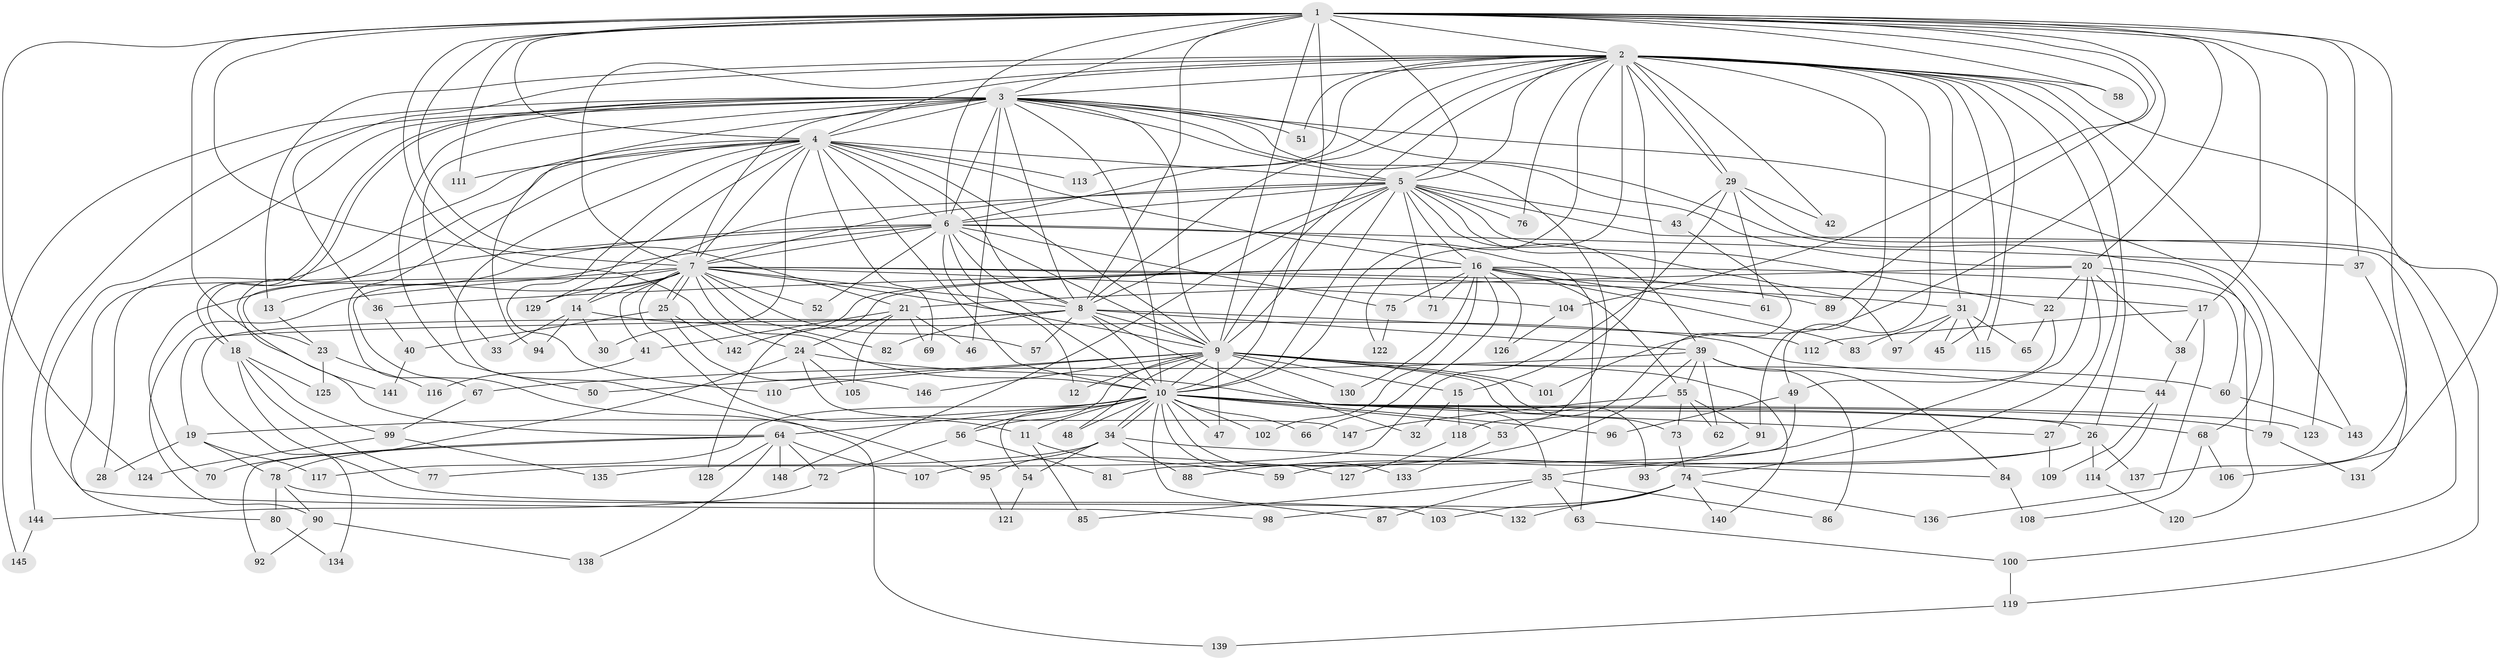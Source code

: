 // Generated by graph-tools (version 1.1) at 2025/34/03/09/25 02:34:51]
// undirected, 148 vertices, 321 edges
graph export_dot {
graph [start="1"]
  node [color=gray90,style=filled];
  1;
  2;
  3;
  4;
  5;
  6;
  7;
  8;
  9;
  10;
  11;
  12;
  13;
  14;
  15;
  16;
  17;
  18;
  19;
  20;
  21;
  22;
  23;
  24;
  25;
  26;
  27;
  28;
  29;
  30;
  31;
  32;
  33;
  34;
  35;
  36;
  37;
  38;
  39;
  40;
  41;
  42;
  43;
  44;
  45;
  46;
  47;
  48;
  49;
  50;
  51;
  52;
  53;
  54;
  55;
  56;
  57;
  58;
  59;
  60;
  61;
  62;
  63;
  64;
  65;
  66;
  67;
  68;
  69;
  70;
  71;
  72;
  73;
  74;
  75;
  76;
  77;
  78;
  79;
  80;
  81;
  82;
  83;
  84;
  85;
  86;
  87;
  88;
  89;
  90;
  91;
  92;
  93;
  94;
  95;
  96;
  97;
  98;
  99;
  100;
  101;
  102;
  103;
  104;
  105;
  106;
  107;
  108;
  109;
  110;
  111;
  112;
  113;
  114;
  115;
  116;
  117;
  118;
  119;
  120;
  121;
  122;
  123;
  124;
  125;
  126;
  127;
  128;
  129;
  130;
  131;
  132;
  133;
  134;
  135;
  136;
  137;
  138;
  139;
  140;
  141;
  142;
  143;
  144;
  145;
  146;
  147;
  148;
  1 -- 2;
  1 -- 3;
  1 -- 4;
  1 -- 5;
  1 -- 6;
  1 -- 7;
  1 -- 8;
  1 -- 9;
  1 -- 10;
  1 -- 17;
  1 -- 20;
  1 -- 21;
  1 -- 24;
  1 -- 37;
  1 -- 58;
  1 -- 89;
  1 -- 101;
  1 -- 104;
  1 -- 111;
  1 -- 123;
  1 -- 124;
  1 -- 137;
  1 -- 141;
  2 -- 3;
  2 -- 4;
  2 -- 5;
  2 -- 6;
  2 -- 7;
  2 -- 8;
  2 -- 9;
  2 -- 10;
  2 -- 13;
  2 -- 15;
  2 -- 26;
  2 -- 27;
  2 -- 29;
  2 -- 29;
  2 -- 31;
  2 -- 36;
  2 -- 42;
  2 -- 45;
  2 -- 49;
  2 -- 51;
  2 -- 58;
  2 -- 76;
  2 -- 91;
  2 -- 106;
  2 -- 113;
  2 -- 115;
  2 -- 122;
  2 -- 143;
  3 -- 4;
  3 -- 5;
  3 -- 6;
  3 -- 7;
  3 -- 8;
  3 -- 9;
  3 -- 10;
  3 -- 18;
  3 -- 18;
  3 -- 20;
  3 -- 33;
  3 -- 46;
  3 -- 50;
  3 -- 51;
  3 -- 68;
  3 -- 79;
  3 -- 94;
  3 -- 98;
  3 -- 118;
  3 -- 144;
  3 -- 145;
  4 -- 5;
  4 -- 6;
  4 -- 7;
  4 -- 8;
  4 -- 9;
  4 -- 10;
  4 -- 16;
  4 -- 30;
  4 -- 64;
  4 -- 67;
  4 -- 69;
  4 -- 80;
  4 -- 110;
  4 -- 111;
  4 -- 113;
  4 -- 129;
  4 -- 139;
  5 -- 6;
  5 -- 7;
  5 -- 8;
  5 -- 9;
  5 -- 10;
  5 -- 14;
  5 -- 16;
  5 -- 22;
  5 -- 39;
  5 -- 43;
  5 -- 71;
  5 -- 76;
  5 -- 97;
  5 -- 100;
  5 -- 148;
  6 -- 7;
  6 -- 8;
  6 -- 9;
  6 -- 10;
  6 -- 12;
  6 -- 23;
  6 -- 28;
  6 -- 37;
  6 -- 52;
  6 -- 63;
  6 -- 70;
  6 -- 75;
  7 -- 8;
  7 -- 9;
  7 -- 10;
  7 -- 11;
  7 -- 13;
  7 -- 14;
  7 -- 17;
  7 -- 25;
  7 -- 25;
  7 -- 31;
  7 -- 41;
  7 -- 52;
  7 -- 57;
  7 -- 82;
  7 -- 90;
  7 -- 95;
  7 -- 104;
  7 -- 129;
  8 -- 9;
  8 -- 10;
  8 -- 19;
  8 -- 32;
  8 -- 39;
  8 -- 57;
  8 -- 82;
  8 -- 112;
  8 -- 134;
  9 -- 10;
  9 -- 12;
  9 -- 15;
  9 -- 47;
  9 -- 48;
  9 -- 50;
  9 -- 56;
  9 -- 60;
  9 -- 73;
  9 -- 93;
  9 -- 101;
  9 -- 110;
  9 -- 130;
  9 -- 140;
  9 -- 146;
  10 -- 11;
  10 -- 19;
  10 -- 26;
  10 -- 27;
  10 -- 34;
  10 -- 34;
  10 -- 47;
  10 -- 48;
  10 -- 53;
  10 -- 54;
  10 -- 56;
  10 -- 64;
  10 -- 66;
  10 -- 68;
  10 -- 79;
  10 -- 87;
  10 -- 96;
  10 -- 102;
  10 -- 117;
  10 -- 123;
  10 -- 127;
  10 -- 133;
  11 -- 59;
  11 -- 85;
  13 -- 23;
  14 -- 30;
  14 -- 33;
  14 -- 44;
  14 -- 94;
  15 -- 32;
  15 -- 118;
  16 -- 36;
  16 -- 55;
  16 -- 60;
  16 -- 61;
  16 -- 66;
  16 -- 71;
  16 -- 75;
  16 -- 83;
  16 -- 89;
  16 -- 102;
  16 -- 126;
  16 -- 128;
  16 -- 130;
  16 -- 142;
  17 -- 38;
  17 -- 112;
  17 -- 136;
  18 -- 77;
  18 -- 99;
  18 -- 125;
  18 -- 132;
  19 -- 28;
  19 -- 78;
  19 -- 117;
  20 -- 21;
  20 -- 22;
  20 -- 38;
  20 -- 74;
  20 -- 88;
  20 -- 120;
  21 -- 24;
  21 -- 41;
  21 -- 46;
  21 -- 69;
  21 -- 105;
  22 -- 49;
  22 -- 65;
  23 -- 116;
  23 -- 125;
  24 -- 35;
  24 -- 78;
  24 -- 105;
  24 -- 147;
  25 -- 40;
  25 -- 142;
  25 -- 146;
  26 -- 35;
  26 -- 59;
  26 -- 114;
  26 -- 137;
  27 -- 109;
  29 -- 42;
  29 -- 43;
  29 -- 61;
  29 -- 119;
  29 -- 135;
  31 -- 45;
  31 -- 65;
  31 -- 83;
  31 -- 97;
  31 -- 115;
  34 -- 54;
  34 -- 77;
  34 -- 84;
  34 -- 88;
  34 -- 95;
  35 -- 63;
  35 -- 85;
  35 -- 86;
  35 -- 87;
  36 -- 40;
  37 -- 131;
  38 -- 44;
  39 -- 55;
  39 -- 62;
  39 -- 67;
  39 -- 84;
  39 -- 86;
  39 -- 107;
  40 -- 141;
  41 -- 116;
  43 -- 53;
  44 -- 109;
  44 -- 114;
  49 -- 81;
  49 -- 96;
  53 -- 133;
  54 -- 121;
  55 -- 62;
  55 -- 73;
  55 -- 91;
  55 -- 147;
  56 -- 72;
  56 -- 81;
  60 -- 143;
  63 -- 100;
  64 -- 70;
  64 -- 72;
  64 -- 92;
  64 -- 107;
  64 -- 128;
  64 -- 138;
  64 -- 148;
  67 -- 99;
  68 -- 106;
  68 -- 108;
  72 -- 144;
  73 -- 74;
  74 -- 98;
  74 -- 103;
  74 -- 132;
  74 -- 136;
  74 -- 140;
  75 -- 122;
  78 -- 80;
  78 -- 90;
  78 -- 103;
  79 -- 131;
  80 -- 134;
  84 -- 108;
  90 -- 92;
  90 -- 138;
  91 -- 93;
  95 -- 121;
  99 -- 124;
  99 -- 135;
  100 -- 119;
  104 -- 126;
  114 -- 120;
  118 -- 127;
  119 -- 139;
  144 -- 145;
}
